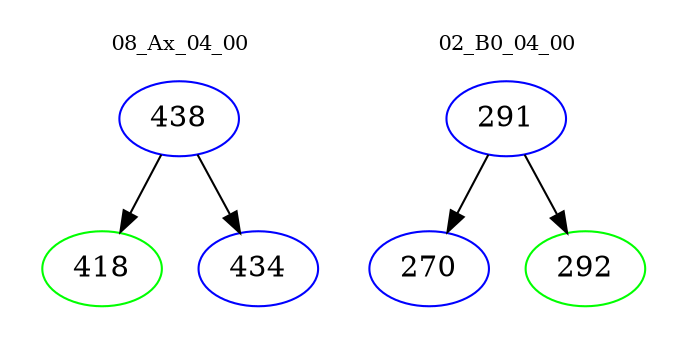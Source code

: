 digraph{
subgraph cluster_0 {
color = white
label = "08_Ax_04_00";
fontsize=10;
T0_438 [label="438", color="blue"]
T0_438 -> T0_418 [color="black"]
T0_418 [label="418", color="green"]
T0_438 -> T0_434 [color="black"]
T0_434 [label="434", color="blue"]
}
subgraph cluster_1 {
color = white
label = "02_B0_04_00";
fontsize=10;
T1_291 [label="291", color="blue"]
T1_291 -> T1_270 [color="black"]
T1_270 [label="270", color="blue"]
T1_291 -> T1_292 [color="black"]
T1_292 [label="292", color="green"]
}
}
